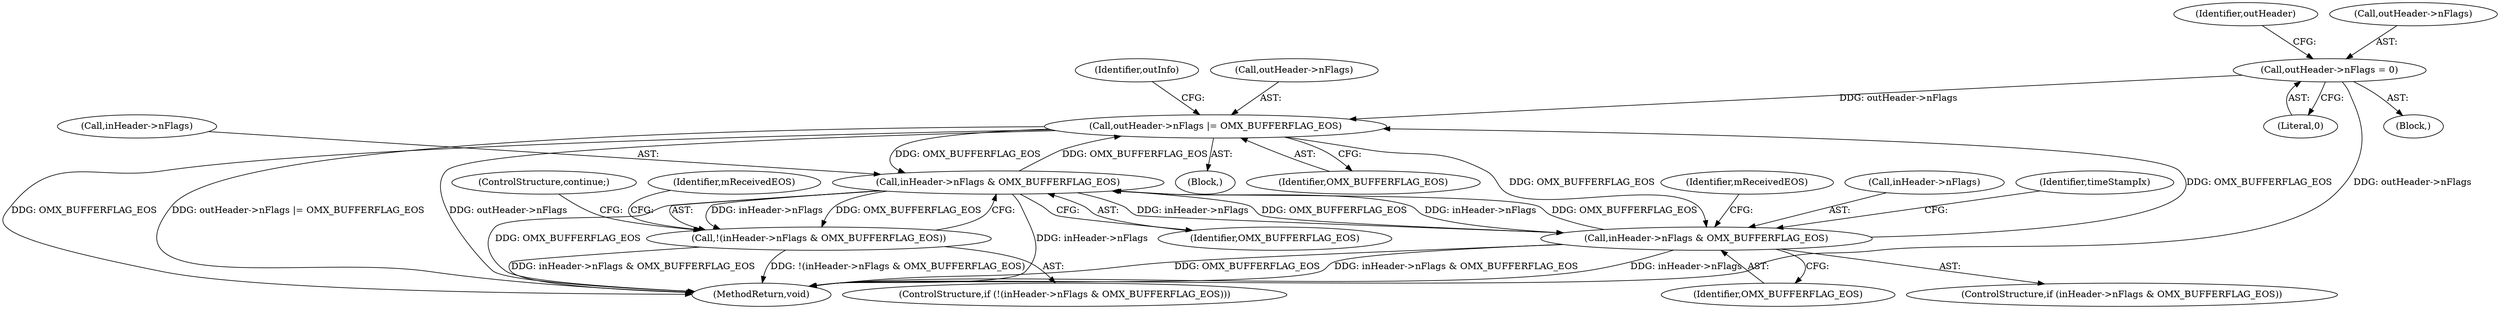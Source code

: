 digraph "0_Android_918eeaa29d99d257282fafec931b4bda0e3bae12@pointer" {
"1000229" [label="(Call,outHeader->nFlags = 0)"];
"1000618" [label="(Call,outHeader->nFlags |= OMX_BUFFERFLAG_EOS)"];
"1000267" [label="(Call,inHeader->nFlags & OMX_BUFFERFLAG_EOS)"];
"1000266" [label="(Call,!(inHeader->nFlags & OMX_BUFFERFLAG_EOS))"];
"1000283" [label="(Call,inHeader->nFlags & OMX_BUFFERFLAG_EOS)"];
"1000287" [label="(Identifier,OMX_BUFFERFLAG_EOS)"];
"1000612" [label="(Block,)"];
"1000175" [label="(Block,)"];
"1000282" [label="(ControlStructure,if (inHeader->nFlags & OMX_BUFFERFLAG_EOS))"];
"1000271" [label="(Identifier,OMX_BUFFERFLAG_EOS)"];
"1000290" [label="(Identifier,mReceivedEOS)"];
"1000284" [label="(Call,inHeader->nFlags)"];
"1000622" [label="(Identifier,OMX_BUFFERFLAG_EOS)"];
"1000619" [label="(Call,outHeader->nFlags)"];
"1000233" [label="(Literal,0)"];
"1000267" [label="(Call,inHeader->nFlags & OMX_BUFFERFLAG_EOS)"];
"1000283" [label="(Call,inHeader->nFlags & OMX_BUFFERFLAG_EOS)"];
"1000236" [label="(Identifier,outHeader)"];
"1000295" [label="(Identifier,timeStampIx)"];
"1000230" [label="(Call,outHeader->nFlags)"];
"1000618" [label="(Call,outHeader->nFlags |= OMX_BUFFERFLAG_EOS)"];
"1000625" [label="(Identifier,outInfo)"];
"1000273" [label="(ControlStructure,continue;)"];
"1000268" [label="(Call,inHeader->nFlags)"];
"1000229" [label="(Call,outHeader->nFlags = 0)"];
"1000659" [label="(MethodReturn,void)"];
"1000265" [label="(ControlStructure,if (!(inHeader->nFlags & OMX_BUFFERFLAG_EOS)))"];
"1000275" [label="(Identifier,mReceivedEOS)"];
"1000266" [label="(Call,!(inHeader->nFlags & OMX_BUFFERFLAG_EOS))"];
"1000229" -> "1000175"  [label="AST: "];
"1000229" -> "1000233"  [label="CFG: "];
"1000230" -> "1000229"  [label="AST: "];
"1000233" -> "1000229"  [label="AST: "];
"1000236" -> "1000229"  [label="CFG: "];
"1000229" -> "1000659"  [label="DDG: outHeader->nFlags"];
"1000229" -> "1000618"  [label="DDG: outHeader->nFlags"];
"1000618" -> "1000612"  [label="AST: "];
"1000618" -> "1000622"  [label="CFG: "];
"1000619" -> "1000618"  [label="AST: "];
"1000622" -> "1000618"  [label="AST: "];
"1000625" -> "1000618"  [label="CFG: "];
"1000618" -> "1000659"  [label="DDG: OMX_BUFFERFLAG_EOS"];
"1000618" -> "1000659"  [label="DDG: outHeader->nFlags |= OMX_BUFFERFLAG_EOS"];
"1000618" -> "1000659"  [label="DDG: outHeader->nFlags"];
"1000618" -> "1000267"  [label="DDG: OMX_BUFFERFLAG_EOS"];
"1000618" -> "1000283"  [label="DDG: OMX_BUFFERFLAG_EOS"];
"1000283" -> "1000618"  [label="DDG: OMX_BUFFERFLAG_EOS"];
"1000267" -> "1000618"  [label="DDG: OMX_BUFFERFLAG_EOS"];
"1000267" -> "1000266"  [label="AST: "];
"1000267" -> "1000271"  [label="CFG: "];
"1000268" -> "1000267"  [label="AST: "];
"1000271" -> "1000267"  [label="AST: "];
"1000266" -> "1000267"  [label="CFG: "];
"1000267" -> "1000659"  [label="DDG: inHeader->nFlags"];
"1000267" -> "1000659"  [label="DDG: OMX_BUFFERFLAG_EOS"];
"1000267" -> "1000266"  [label="DDG: inHeader->nFlags"];
"1000267" -> "1000266"  [label="DDG: OMX_BUFFERFLAG_EOS"];
"1000283" -> "1000267"  [label="DDG: inHeader->nFlags"];
"1000283" -> "1000267"  [label="DDG: OMX_BUFFERFLAG_EOS"];
"1000267" -> "1000283"  [label="DDG: inHeader->nFlags"];
"1000267" -> "1000283"  [label="DDG: OMX_BUFFERFLAG_EOS"];
"1000266" -> "1000265"  [label="AST: "];
"1000273" -> "1000266"  [label="CFG: "];
"1000275" -> "1000266"  [label="CFG: "];
"1000266" -> "1000659"  [label="DDG: inHeader->nFlags & OMX_BUFFERFLAG_EOS"];
"1000266" -> "1000659"  [label="DDG: !(inHeader->nFlags & OMX_BUFFERFLAG_EOS)"];
"1000283" -> "1000282"  [label="AST: "];
"1000283" -> "1000287"  [label="CFG: "];
"1000284" -> "1000283"  [label="AST: "];
"1000287" -> "1000283"  [label="AST: "];
"1000290" -> "1000283"  [label="CFG: "];
"1000295" -> "1000283"  [label="CFG: "];
"1000283" -> "1000659"  [label="DDG: inHeader->nFlags"];
"1000283" -> "1000659"  [label="DDG: OMX_BUFFERFLAG_EOS"];
"1000283" -> "1000659"  [label="DDG: inHeader->nFlags & OMX_BUFFERFLAG_EOS"];
}
